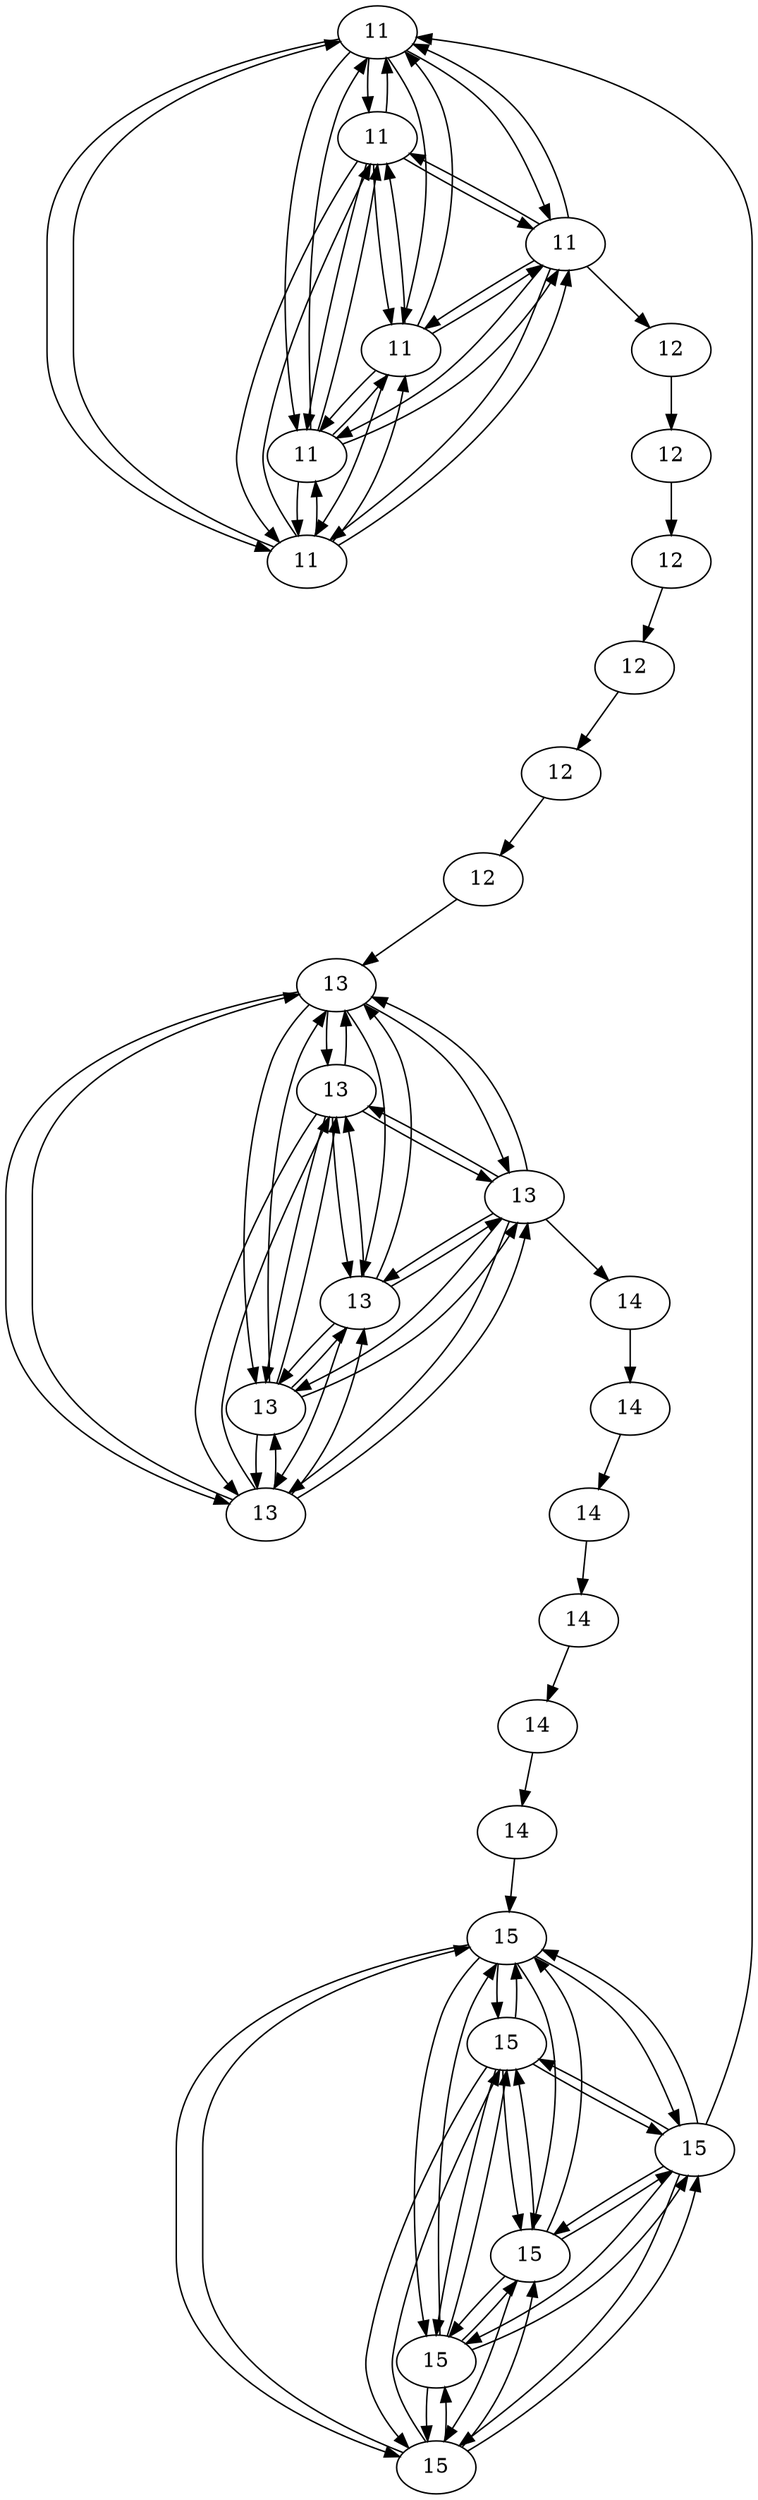 digraph causal
{
	0 [label="11"]	
	1 [label="11"]	
	2 [label="11"]	
	3 [label="11"]	
	4 [label="11"]	
	5 [label="11"]	
	6 [label="12"]	
	7 [label="12"]	
	8 [label="12"]	
	9 [label="12"]	
	10 [label="12"]	
	11 [label="12"]	
	12 [label="13"]	
	13 [label="13"]	
	14 [label="13"]	
	15 [label="13"]	
	16 [label="13"]	
	17 [label="13"]	
	18 [label="14"]	
	19 [label="14"]	
	20 [label="14"]	
	21 [label="14"]	
	22 [label="14"]	
	23 [label="14"]	
	24 [label="15"]	
	25 [label="15"]	
	26 [label="15"]	
	27 [label="15"]	
	28 [label="15"]	
	29 [label="15"]	
	29 -> 0
	0 -> 1
	0 -> 2
	0 -> 3
	0 -> 4
	0 -> 5
	1 -> 0
	1 -> 2
	1 -> 3
	1 -> 4
	1 -> 5
	2 -> 0
	2 -> 1
	2 -> 3
	2 -> 4
	2 -> 5
	3 -> 0
	3 -> 1
	3 -> 2
	3 -> 4
	3 -> 5
	4 -> 0
	4 -> 1
	4 -> 2
	4 -> 3
	4 -> 5
	5 -> 0
	5 -> 1
	5 -> 2
	5 -> 3
	5 -> 4
	5 -> 6
	6 -> 7
	7 -> 8
	8 -> 9
	9 -> 10
	10 -> 11
	11 -> 12
	12 -> 13
	12 -> 14
	12 -> 15
	12 -> 16
	12 -> 17
	13 -> 12
	13 -> 14
	13 -> 15
	13 -> 16
	13 -> 17
	14 -> 12
	14 -> 13
	14 -> 15
	14 -> 16
	14 -> 17
	15 -> 12
	15 -> 13
	15 -> 14
	15 -> 16
	15 -> 17
	16 -> 12
	16 -> 13
	16 -> 14
	16 -> 15
	16 -> 17
	17 -> 12
	17 -> 13
	17 -> 14
	17 -> 15
	17 -> 16
	17 -> 18
	18 -> 19
	19 -> 20
	20 -> 21
	21 -> 22
	22 -> 23
	23 -> 24
	24 -> 25
	24 -> 26
	24 -> 27
	24 -> 28
	24 -> 29
	25 -> 24
	25 -> 26
	25 -> 27
	25 -> 28
	25 -> 29
	26 -> 24
	26 -> 25
	26 -> 27
	26 -> 28
	26 -> 29
	27 -> 24
	27 -> 25
	27 -> 26
	27 -> 28
	27 -> 29
	28 -> 24
	28 -> 25
	28 -> 26
	28 -> 27
	28 -> 29
	29 -> 24
	29 -> 25
	29 -> 26
	29 -> 27
	29 -> 28
}

